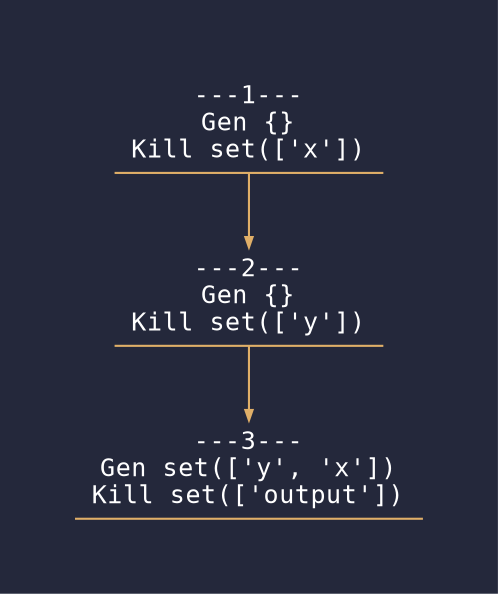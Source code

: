 digraph "dead-code-test-1.cfg" {
	graph [bgcolor="#24283B" pad=0.5]
	node [color="#E0AF68" fontcolor="#ffffff" fontname="Hack, monospace" fontsize=12 shape=underline]
	edge [arrowsize=0.5 color="#E0AF68" fontcolor="#ffffff" fontsize=12]
	"---2---
Gen {}
Kill set(['y'])"
	"---3---
Gen set(['y', 'x'])
Kill set(['output'])"
	"---1---
Gen {}
Kill set(['x'])" -> "---2---
Gen {}
Kill set(['y'])" [label=""]
	"---2---
Gen {}
Kill set(['y'])" -> "---3---
Gen set(['y', 'x'])
Kill set(['output'])" [label=""]
}
